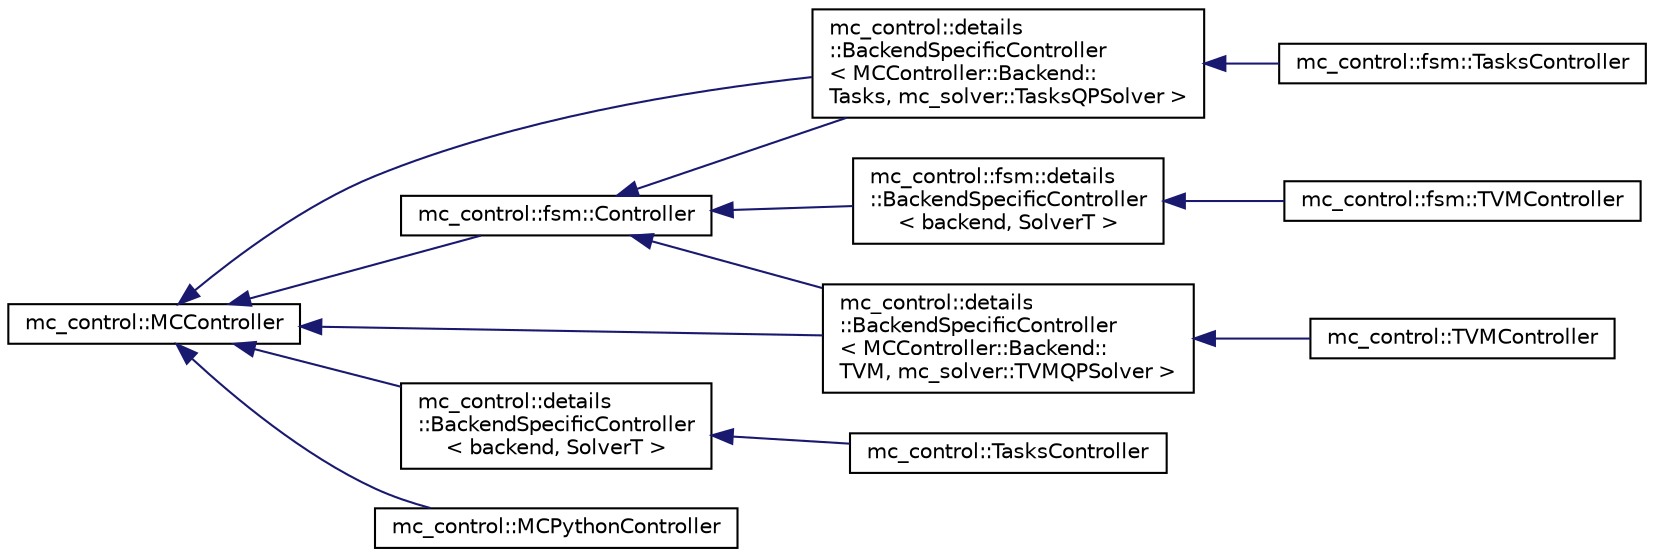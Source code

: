 digraph "Graphical Class Hierarchy"
{
 // INTERACTIVE_SVG=YES
  edge [fontname="Helvetica",fontsize="10",labelfontname="Helvetica",labelfontsize="10"];
  node [fontname="Helvetica",fontsize="10",shape=record];
  rankdir="LR";
  Node0 [label="mc_control::MCController",height=0.2,width=0.4,color="black", fillcolor="white", style="filled",URL="$structmc__control_1_1MCController.html",tooltip="MCController is the base class to implement all controllers. It assumes that at least two robots are ..."];
  Node0 -> Node8 [dir="back",color="midnightblue",fontsize="10",style="solid",fontname="Helvetica"];
  Node8 [label="mc_control::details\l::BackendSpecificController\l\< MCController::Backend::\lTasks, mc_solver::TasksQPSolver \>",height=0.2,width=0.4,color="black", fillcolor="white", style="filled",URL="$structmc__control_1_1details_1_1BackendSpecificController.html"];
  Node8 -> Node9 [dir="back",color="midnightblue",fontsize="10",style="solid",fontname="Helvetica"];
  Node9 [label="mc_control::fsm::TasksController",height=0.2,width=0.4,color="black", fillcolor="white", style="filled",URL="$structmc__control_1_1fsm_1_1TasksController.html"];
  Node0 -> Node10 [dir="back",color="midnightblue",fontsize="10",style="solid",fontname="Helvetica"];
  Node10 [label="mc_control::details\l::BackendSpecificController\l\< MCController::Backend::\lTVM, mc_solver::TVMQPSolver \>",height=0.2,width=0.4,color="black", fillcolor="white", style="filled",URL="$structmc__control_1_1details_1_1BackendSpecificController.html"];
  Node10 -> Node11 [dir="back",color="midnightblue",fontsize="10",style="solid",fontname="Helvetica"];
  Node11 [label="mc_control::TVMController",height=0.2,width=0.4,color="black", fillcolor="white", style="filled",URL="$structmc__control_1_1TVMController.html"];
  Node0 -> Node5 [dir="back",color="midnightblue",fontsize="10",style="solid",fontname="Helvetica"];
  Node5 [label="mc_control::details\l::BackendSpecificController\l\< backend, SolverT \>",height=0.2,width=0.4,color="black", fillcolor="white", style="filled",URL="$structmc__control_1_1details_1_1BackendSpecificController.html"];
  Node5 -> Node6 [dir="back",color="midnightblue",fontsize="10",style="solid",fontname="Helvetica"];
  Node6 [label="mc_control::TasksController",height=0.2,width=0.4,color="black", fillcolor="white", style="filled",URL="$structmc__control_1_1TasksController.html"];
  Node0 -> Node7 [dir="back",color="midnightblue",fontsize="10",style="solid",fontname="Helvetica"];
  Node7 [label="mc_control::fsm::Controller",height=0.2,width=0.4,color="black", fillcolor="white", style="filled",URL="$structmc__control_1_1fsm_1_1Controller.html"];
  Node7 -> Node8 [dir="back",color="midnightblue",fontsize="10",style="solid",fontname="Helvetica"];
  Node7 -> Node10 [dir="back",color="midnightblue",fontsize="10",style="solid",fontname="Helvetica"];
  Node7 -> Node12 [dir="back",color="midnightblue",fontsize="10",style="solid",fontname="Helvetica"];
  Node12 [label="mc_control::fsm::details\l::BackendSpecificController\l\< backend, SolverT \>",height=0.2,width=0.4,color="black", fillcolor="white", style="filled",URL="$structmc__control_1_1fsm_1_1details_1_1BackendSpecificController.html"];
  Node12 -> Node13 [dir="back",color="midnightblue",fontsize="10",style="solid",fontname="Helvetica"];
  Node13 [label="mc_control::fsm::TVMController",height=0.2,width=0.4,color="black", fillcolor="white", style="filled",URL="$structmc__control_1_1fsm_1_1TVMController.html"];
  Node0 -> Node14 [dir="back",color="midnightblue",fontsize="10",style="solid",fontname="Helvetica"];
  Node14 [label="mc_control::MCPythonController",height=0.2,width=0.4,color="black", fillcolor="white", style="filled",URL="$structmc__control_1_1MCPythonController.html"];
}
